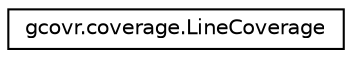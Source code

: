 digraph "Graphical Class Hierarchy"
{
 // LATEX_PDF_SIZE
  edge [fontname="Helvetica",fontsize="10",labelfontname="Helvetica",labelfontsize="10"];
  node [fontname="Helvetica",fontsize="10",shape=record];
  rankdir="LR";
  Node0 [label="gcovr.coverage.LineCoverage",height=0.2,width=0.4,color="black", fillcolor="white", style="filled",URL="$classgcovr_1_1coverage_1_1LineCoverage.html",tooltip=" "];
}
